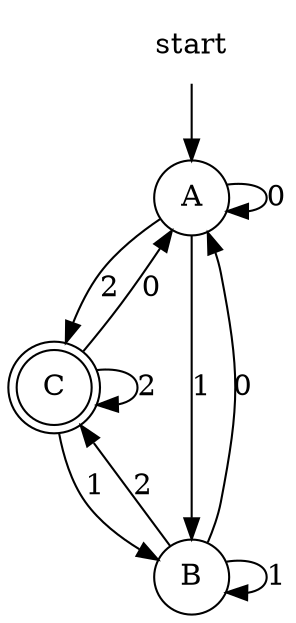 digraph automaton2 {
	node [shape=none]; start;
	node [shape=doublecircle]; C;
	node [shape=circle];
	start -> A;
	A -> A [label=0];
	A -> B [label=1];
	A -> C [label=2];
	B -> A [label=0];
	B -> B [label=1];
	B -> C [label=2];
	C -> A [label=0];
	C -> B [label=1];
	C -> C [label=2];
}
